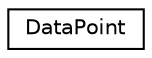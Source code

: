 digraph "Graphical Class Hierarchy"
{
 // LATEX_PDF_SIZE
  edge [fontname="Helvetica",fontsize="10",labelfontname="Helvetica",labelfontsize="10"];
  node [fontname="Helvetica",fontsize="10",shape=record];
  rankdir="LR";
  Node0 [label="DataPoint",height=0.2,width=0.4,color="black", fillcolor="white", style="filled",URL="$df/d8b/class_data_point.html",tooltip=" "];
}
